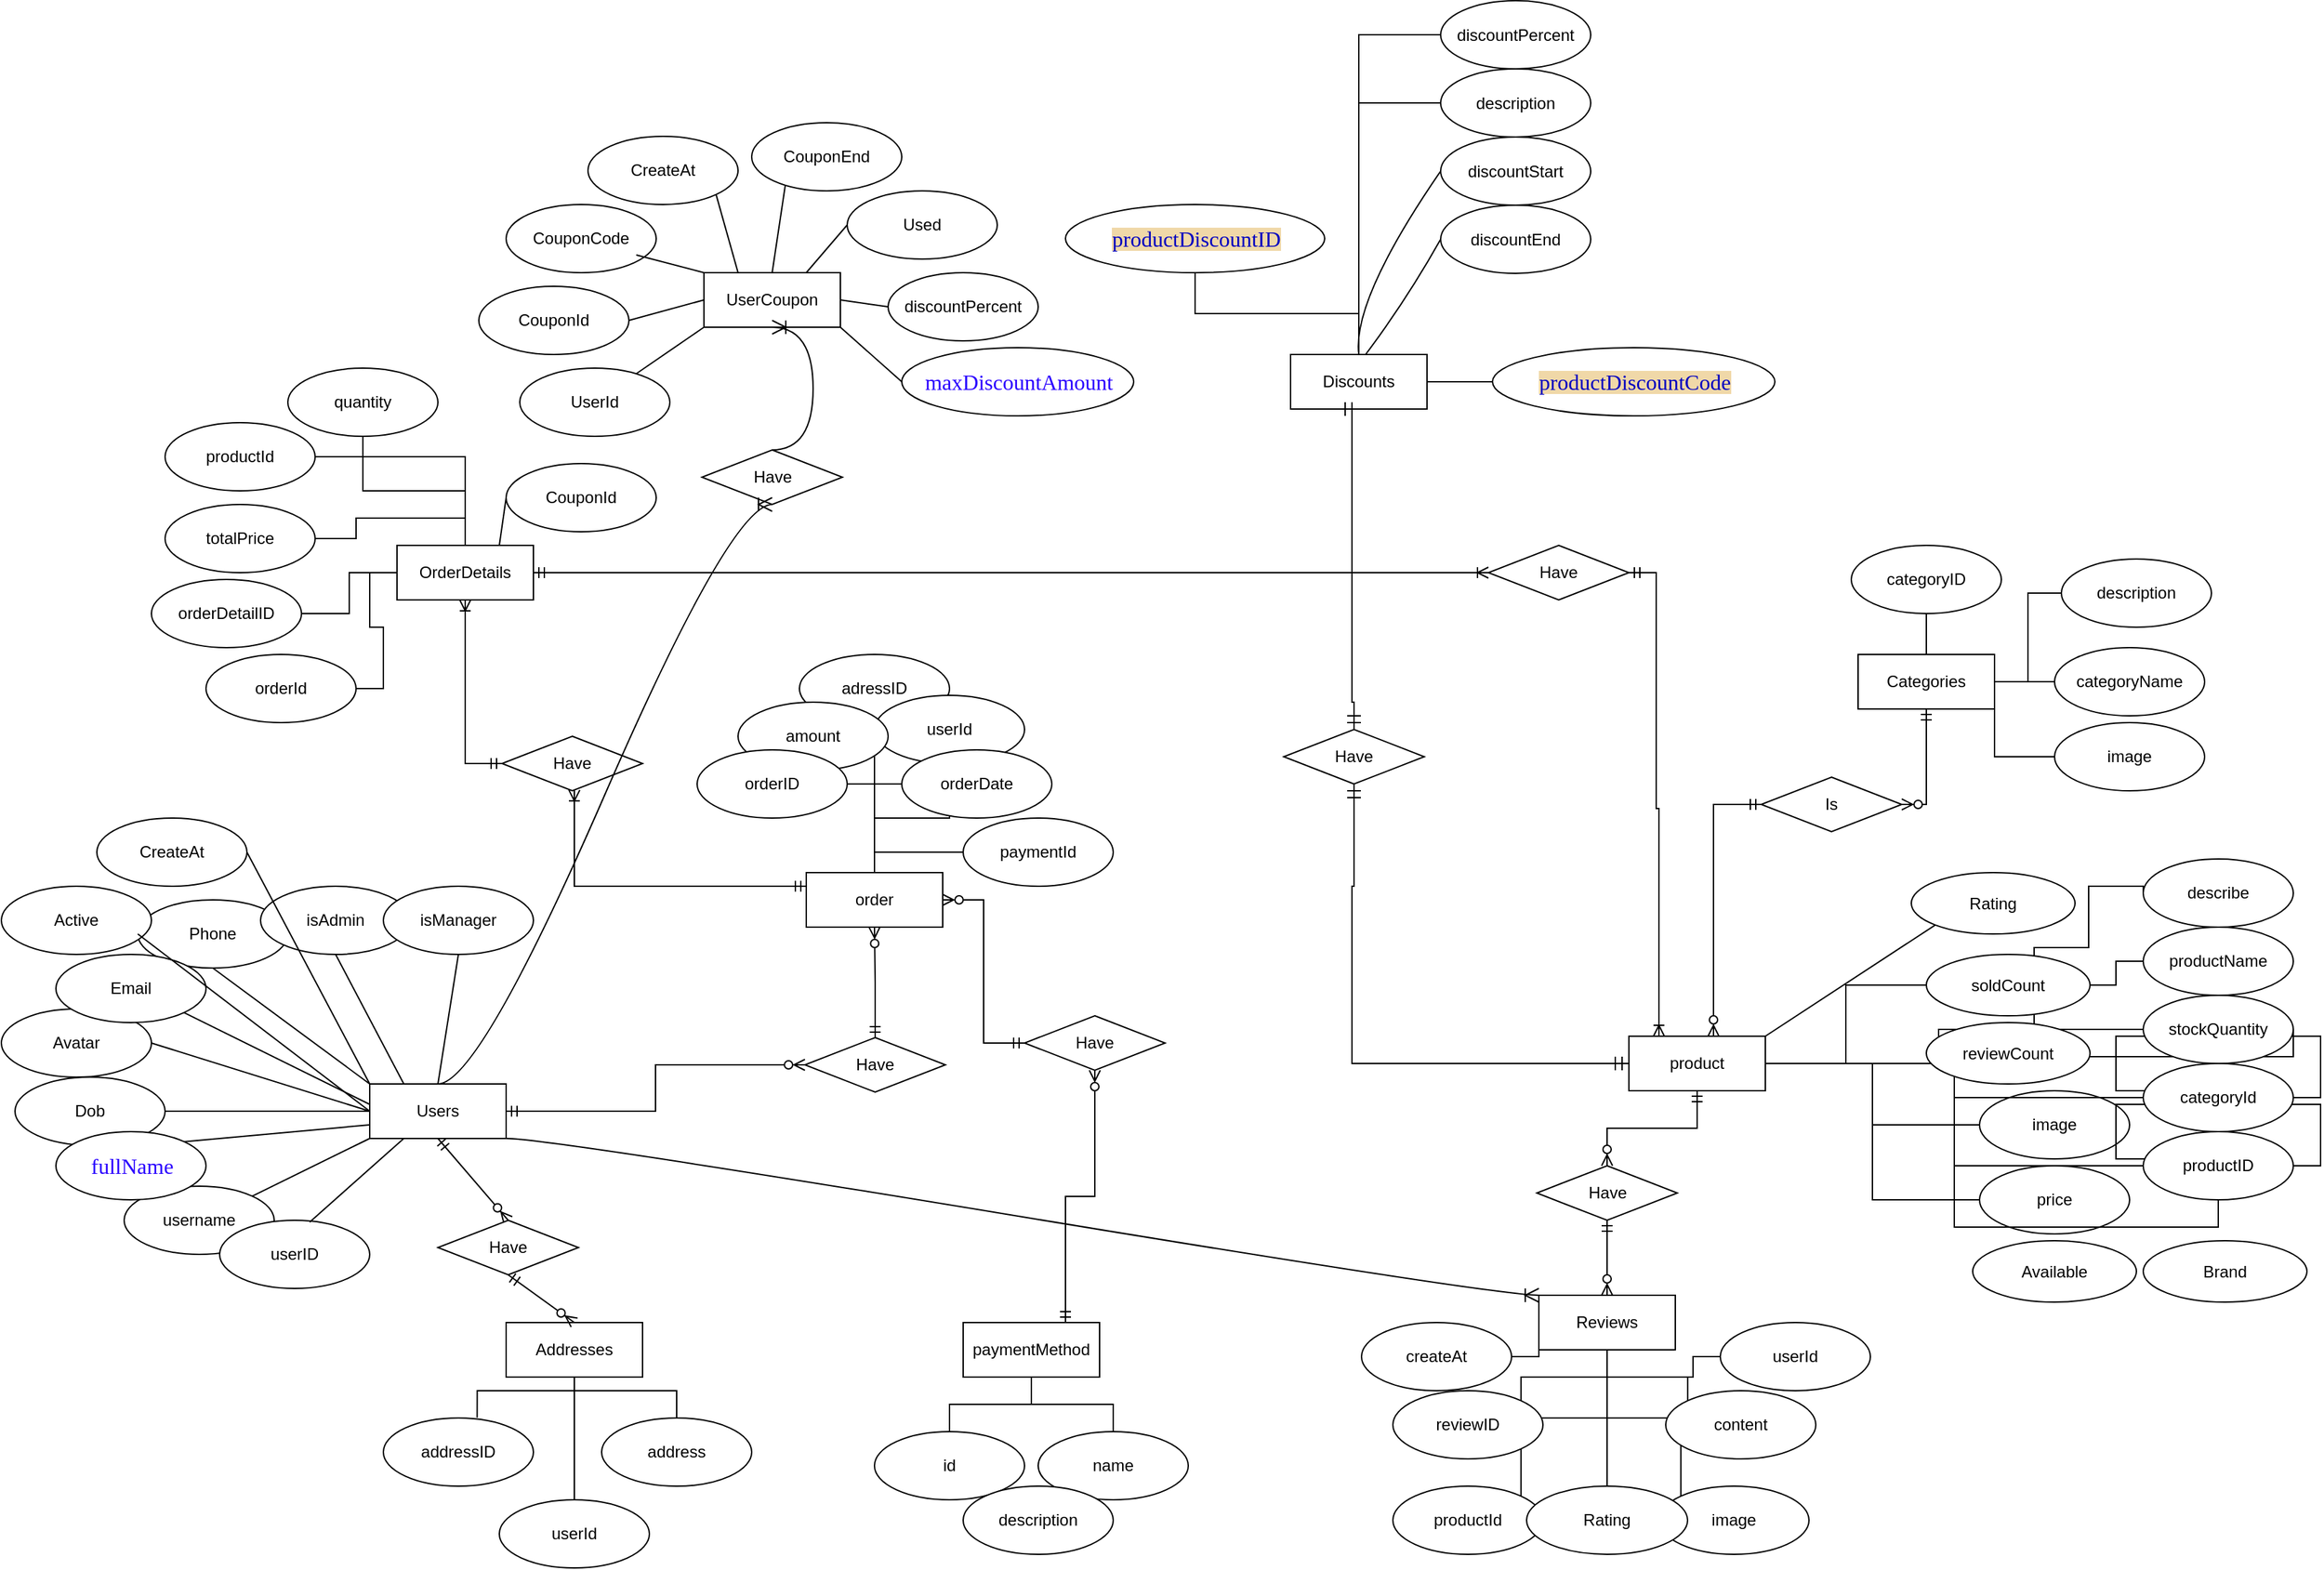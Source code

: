 <mxfile version="28.2.5">
  <diagram name="Trang-1" id="oSde0UNd30fZGhORN9Rq">
    <mxGraphModel dx="3469" dy="2658" grid="1" gridSize="10" guides="1" tooltips="1" connect="1" arrows="1" fold="1" page="1" pageScale="1" pageWidth="827" pageHeight="1169" math="0" shadow="0">
      <root>
        <mxCell id="0" />
        <mxCell id="1" parent="0" />
        <mxCell id="d7jLBemJhKZGt51rczIr-1" value="Users" style="rounded=0;whiteSpace=wrap;html=1;" parent="1" vertex="1">
          <mxGeometry x="100" y="185" width="100" height="40" as="geometry" />
        </mxCell>
        <mxCell id="d7jLBemJhKZGt51rczIr-3" value="product" style="rounded=0;whiteSpace=wrap;html=1;" parent="1" vertex="1">
          <mxGeometry x="1023" y="150" width="100" height="40" as="geometry" />
        </mxCell>
        <mxCell id="d7jLBemJhKZGt51rczIr-55" style="edgeStyle=orthogonalEdgeStyle;rounded=0;orthogonalLoop=1;jettySize=auto;html=1;entryX=1;entryY=0;entryDx=0;entryDy=0;endArrow=none;endFill=0;" parent="1" source="d7jLBemJhKZGt51rczIr-4" target="d7jLBemJhKZGt51rczIr-54" edge="1">
          <mxGeometry relative="1" as="geometry" />
        </mxCell>
        <mxCell id="d7jLBemJhKZGt51rczIr-56" style="edgeStyle=orthogonalEdgeStyle;rounded=0;orthogonalLoop=1;jettySize=auto;html=1;entryX=0;entryY=0;entryDx=0;entryDy=0;endArrow=none;endFill=0;" parent="1" source="d7jLBemJhKZGt51rczIr-4" target="d7jLBemJhKZGt51rczIr-53" edge="1">
          <mxGeometry relative="1" as="geometry" />
        </mxCell>
        <mxCell id="d7jLBemJhKZGt51rczIr-57" style="edgeStyle=orthogonalEdgeStyle;rounded=0;orthogonalLoop=1;jettySize=auto;html=1;entryX=1;entryY=0;entryDx=0;entryDy=0;endArrow=none;endFill=0;" parent="1" source="d7jLBemJhKZGt51rczIr-4" target="d7jLBemJhKZGt51rczIr-51" edge="1">
          <mxGeometry relative="1" as="geometry" />
        </mxCell>
        <mxCell id="d7jLBemJhKZGt51rczIr-58" style="edgeStyle=orthogonalEdgeStyle;rounded=0;orthogonalLoop=1;jettySize=auto;html=1;entryX=0;entryY=0;entryDx=0;entryDy=0;endArrow=none;endFill=0;" parent="1" source="d7jLBemJhKZGt51rczIr-4" target="d7jLBemJhKZGt51rczIr-52" edge="1">
          <mxGeometry relative="1" as="geometry" />
        </mxCell>
        <mxCell id="d7jLBemJhKZGt51rczIr-66" style="edgeStyle=orthogonalEdgeStyle;rounded=0;orthogonalLoop=1;jettySize=auto;html=1;entryX=0.5;entryY=0;entryDx=0;entryDy=0;endArrow=none;endFill=0;" parent="1" source="d7jLBemJhKZGt51rczIr-4" target="d7jLBemJhKZGt51rczIr-65" edge="1">
          <mxGeometry relative="1" as="geometry" />
        </mxCell>
        <mxCell id="d7jLBemJhKZGt51rczIr-4" value="Reviews" style="rounded=0;whiteSpace=wrap;html=1;" parent="1" vertex="1">
          <mxGeometry x="957" y="340" width="100" height="40" as="geometry" />
        </mxCell>
        <mxCell id="d7jLBemJhKZGt51rczIr-28" style="edgeStyle=orthogonalEdgeStyle;rounded=0;orthogonalLoop=1;jettySize=auto;html=1;entryX=0.5;entryY=0;entryDx=0;entryDy=0;endArrow=none;endFill=0;" parent="1" source="d7jLBemJhKZGt51rczIr-5" target="d7jLBemJhKZGt51rczIr-18" edge="1">
          <mxGeometry relative="1" as="geometry" />
        </mxCell>
        <mxCell id="d7jLBemJhKZGt51rczIr-29" style="edgeStyle=orthogonalEdgeStyle;rounded=0;orthogonalLoop=1;jettySize=auto;html=1;entryX=0.5;entryY=0;entryDx=0;entryDy=0;endArrow=none;endFill=0;" parent="1" source="d7jLBemJhKZGt51rczIr-5" target="d7jLBemJhKZGt51rczIr-19" edge="1">
          <mxGeometry relative="1" as="geometry" />
        </mxCell>
        <mxCell id="d7jLBemJhKZGt51rczIr-5" value="paymentMethod" style="rounded=0;whiteSpace=wrap;html=1;" parent="1" vertex="1">
          <mxGeometry x="535" y="360" width="100" height="40" as="geometry" />
        </mxCell>
        <mxCell id="d7jLBemJhKZGt51rczIr-47" style="edgeStyle=orthogonalEdgeStyle;rounded=0;orthogonalLoop=1;jettySize=auto;html=1;entryX=0.5;entryY=1;entryDx=0;entryDy=0;endArrow=none;endFill=0;" parent="1" source="d7jLBemJhKZGt51rczIr-7" target="d7jLBemJhKZGt51rczIr-45" edge="1">
          <mxGeometry relative="1" as="geometry" />
        </mxCell>
        <mxCell id="d7jLBemJhKZGt51rczIr-48" style="edgeStyle=orthogonalEdgeStyle;rounded=0;orthogonalLoop=1;jettySize=auto;html=1;entryX=0;entryY=0.5;entryDx=0;entryDy=0;endArrow=none;endFill=0;" parent="1" source="d7jLBemJhKZGt51rczIr-7" target="d7jLBemJhKZGt51rczIr-46" edge="1">
          <mxGeometry relative="1" as="geometry" />
        </mxCell>
        <mxCell id="d7jLBemJhKZGt51rczIr-7" value="Categories" style="rounded=0;whiteSpace=wrap;html=1;" parent="1" vertex="1">
          <mxGeometry x="1191" y="-130" width="100" height="40" as="geometry" />
        </mxCell>
        <mxCell id="d7jLBemJhKZGt51rczIr-10" value="username" style="ellipse;whiteSpace=wrap;html=1;" parent="1" vertex="1">
          <mxGeometry x="-80" y="260" width="110" height="50" as="geometry" />
        </mxCell>
        <mxCell id="d7jLBemJhKZGt51rczIr-11" value="userID" style="ellipse;whiteSpace=wrap;html=1;" parent="1" vertex="1">
          <mxGeometry x="-10" y="285" width="110" height="50" as="geometry" />
        </mxCell>
        <mxCell id="d7jLBemJhKZGt51rczIr-21" style="edgeStyle=orthogonalEdgeStyle;rounded=0;orthogonalLoop=1;jettySize=auto;html=1;entryX=0.5;entryY=0;entryDx=0;entryDy=0;endArrow=none;endFill=0;" parent="1" source="d7jLBemJhKZGt51rczIr-13" target="d7jLBemJhKZGt51rczIr-17" edge="1">
          <mxGeometry relative="1" as="geometry">
            <Array as="points">
              <mxPoint x="250" y="410" />
              <mxPoint x="325" y="410" />
            </Array>
          </mxGeometry>
        </mxCell>
        <mxCell id="d7jLBemJhKZGt51rczIr-22" style="edgeStyle=orthogonalEdgeStyle;rounded=0;orthogonalLoop=1;jettySize=auto;html=1;entryX=0.5;entryY=0;entryDx=0;entryDy=0;endArrow=none;endFill=0;" parent="1" source="d7jLBemJhKZGt51rczIr-13" target="d7jLBemJhKZGt51rczIr-16" edge="1">
          <mxGeometry relative="1" as="geometry" />
        </mxCell>
        <mxCell id="d7jLBemJhKZGt51rczIr-13" value="Addresses" style="rounded=0;whiteSpace=wrap;html=1;" parent="1" vertex="1">
          <mxGeometry x="200" y="360" width="100" height="40" as="geometry" />
        </mxCell>
        <mxCell id="d7jLBemJhKZGt51rczIr-49" style="edgeStyle=orthogonalEdgeStyle;rounded=0;orthogonalLoop=1;jettySize=auto;html=1;entryX=0;entryY=0.5;entryDx=0;entryDy=0;endArrow=none;endFill=0;exitX=1;exitY=0.5;exitDx=0;exitDy=0;" parent="1" source="tjTPalz4Y8jjselVKnhg-52" target="d7jLBemJhKZGt51rczIr-44" edge="1">
          <mxGeometry relative="1" as="geometry">
            <Array as="points">
              <mxPoint x="1320" y="165" />
              <mxPoint x="1320" y="85" />
              <mxPoint x="1360" y="85" />
              <mxPoint x="1360" y="40" />
              <mxPoint x="1400" y="40" />
            </Array>
          </mxGeometry>
        </mxCell>
        <mxCell id="d7jLBemJhKZGt51rczIr-15" value="addressID" style="ellipse;whiteSpace=wrap;html=1;" parent="1" vertex="1">
          <mxGeometry x="110" y="430" width="110" height="50" as="geometry" />
        </mxCell>
        <mxCell id="d7jLBemJhKZGt51rczIr-16" value="userId" style="ellipse;whiteSpace=wrap;html=1;" parent="1" vertex="1">
          <mxGeometry x="195" y="490" width="110" height="50" as="geometry" />
        </mxCell>
        <mxCell id="d7jLBemJhKZGt51rczIr-17" value="address" style="ellipse;whiteSpace=wrap;html=1;" parent="1" vertex="1">
          <mxGeometry x="270" y="430" width="110" height="50" as="geometry" />
        </mxCell>
        <mxCell id="d7jLBemJhKZGt51rczIr-18" value="id" style="ellipse;whiteSpace=wrap;html=1;" parent="1" vertex="1">
          <mxGeometry x="470" y="440" width="110" height="50" as="geometry" />
        </mxCell>
        <mxCell id="d7jLBemJhKZGt51rczIr-19" value="name" style="ellipse;whiteSpace=wrap;html=1;" parent="1" vertex="1">
          <mxGeometry x="590" y="440" width="110" height="50" as="geometry" />
        </mxCell>
        <mxCell id="d7jLBemJhKZGt51rczIr-20" style="edgeStyle=orthogonalEdgeStyle;rounded=0;orthogonalLoop=1;jettySize=auto;html=1;entryX=0.625;entryY=-0.004;entryDx=0;entryDy=0;entryPerimeter=0;endArrow=none;endFill=0;" parent="1" source="d7jLBemJhKZGt51rczIr-13" target="d7jLBemJhKZGt51rczIr-15" edge="1">
          <mxGeometry relative="1" as="geometry">
            <Array as="points">
              <mxPoint x="250" y="410" />
              <mxPoint x="179" y="410" />
            </Array>
          </mxGeometry>
        </mxCell>
        <mxCell id="tjTPalz4Y8jjselVKnhg-57" style="edgeStyle=orthogonalEdgeStyle;rounded=0;orthogonalLoop=1;jettySize=auto;html=1;entryX=1;entryY=0.5;entryDx=0;entryDy=0;endArrow=none;endFill=0;" parent="1" source="d7jLBemJhKZGt51rczIr-30" target="d7jLBemJhKZGt51rczIr-3" edge="1">
          <mxGeometry relative="1" as="geometry" />
        </mxCell>
        <mxCell id="tjTPalz4Y8jjselVKnhg-54" style="edgeStyle=orthogonalEdgeStyle;rounded=0;orthogonalLoop=1;jettySize=auto;html=1;entryX=1;entryY=0.5;entryDx=0;entryDy=0;endArrow=none;endFill=0;" parent="1" source="d7jLBemJhKZGt51rczIr-32" target="d7jLBemJhKZGt51rczIr-3" edge="1">
          <mxGeometry relative="1" as="geometry" />
        </mxCell>
        <mxCell id="d7jLBemJhKZGt51rczIr-32" value="image" style="ellipse;whiteSpace=wrap;html=1;" parent="1" vertex="1">
          <mxGeometry x="1280" y="190" width="110" height="50" as="geometry" />
        </mxCell>
        <mxCell id="tjTPalz4Y8jjselVKnhg-55" style="edgeStyle=orthogonalEdgeStyle;rounded=0;orthogonalLoop=1;jettySize=auto;html=1;entryX=1;entryY=0.5;entryDx=0;entryDy=0;endArrow=none;endFill=0;" parent="1" source="d7jLBemJhKZGt51rczIr-33" target="d7jLBemJhKZGt51rczIr-3" edge="1">
          <mxGeometry relative="1" as="geometry">
            <mxPoint x="1170.0" y="170" as="targetPoint" />
          </mxGeometry>
        </mxCell>
        <mxCell id="d7jLBemJhKZGt51rczIr-33" value="price" style="ellipse;whiteSpace=wrap;html=1;" parent="1" vertex="1">
          <mxGeometry x="1280" y="245" width="110" height="50" as="geometry" />
        </mxCell>
        <mxCell id="tjTPalz4Y8jjselVKnhg-60" style="edgeStyle=orthogonalEdgeStyle;rounded=0;orthogonalLoop=1;jettySize=auto;html=1;entryX=1;entryY=0.5;entryDx=0;entryDy=0;endArrow=none;endFill=0;" parent="1" source="AECs6_TUyxgT-9TwYCVW-17" target="d7jLBemJhKZGt51rczIr-3" edge="1">
          <mxGeometry relative="1" as="geometry" />
        </mxCell>
        <mxCell id="d7jLBemJhKZGt51rczIr-31" value="productName" style="ellipse;whiteSpace=wrap;html=1;" parent="1" vertex="1">
          <mxGeometry x="1400" y="70" width="110" height="50" as="geometry" />
        </mxCell>
        <mxCell id="d7jLBemJhKZGt51rczIr-44" value="describe" style="ellipse;whiteSpace=wrap;html=1;" parent="1" vertex="1">
          <mxGeometry x="1400" y="20" width="110" height="50" as="geometry" />
        </mxCell>
        <mxCell id="d7jLBemJhKZGt51rczIr-45" value="categoryID" style="ellipse;whiteSpace=wrap;html=1;" parent="1" vertex="1">
          <mxGeometry x="1186" y="-210" width="110" height="50" as="geometry" />
        </mxCell>
        <mxCell id="d7jLBemJhKZGt51rczIr-46" value="categoryName" style="ellipse;whiteSpace=wrap;html=1;" parent="1" vertex="1">
          <mxGeometry x="1335" y="-135" width="110" height="50" as="geometry" />
        </mxCell>
        <mxCell id="d7jLBemJhKZGt51rczIr-51" value="reviewID" style="ellipse;whiteSpace=wrap;html=1;" parent="1" vertex="1">
          <mxGeometry x="850" y="410" width="110" height="50" as="geometry" />
        </mxCell>
        <mxCell id="d7jLBemJhKZGt51rczIr-52" value="content" style="ellipse;whiteSpace=wrap;html=1;" parent="1" vertex="1">
          <mxGeometry x="1050" y="410" width="110" height="50" as="geometry" />
        </mxCell>
        <mxCell id="d7jLBemJhKZGt51rczIr-53" value="image" style="ellipse;whiteSpace=wrap;html=1;" parent="1" vertex="1">
          <mxGeometry x="1045" y="480" width="110" height="50" as="geometry" />
        </mxCell>
        <mxCell id="d7jLBemJhKZGt51rczIr-54" value="productId" style="ellipse;whiteSpace=wrap;html=1;" parent="1" vertex="1">
          <mxGeometry x="850" y="480" width="110" height="50" as="geometry" />
        </mxCell>
        <mxCell id="tjTPalz4Y8jjselVKnhg-58" style="edgeStyle=orthogonalEdgeStyle;rounded=0;orthogonalLoop=1;jettySize=auto;html=1;entryX=1;entryY=0.5;entryDx=0;entryDy=0;endArrow=none;endFill=0;" parent="1" source="d7jLBemJhKZGt51rczIr-61" target="d7jLBemJhKZGt51rczIr-3" edge="1">
          <mxGeometry relative="1" as="geometry" />
        </mxCell>
        <mxCell id="d7jLBemJhKZGt51rczIr-65" value="Rating" style="ellipse;whiteSpace=wrap;html=1;" parent="1" vertex="1">
          <mxGeometry x="948" y="480" width="118" height="50" as="geometry" />
        </mxCell>
        <mxCell id="d7jLBemJhKZGt51rczIr-67" value="" style="fontSize=12;html=1;endArrow=ERzeroToMany;endFill=1;rounded=0;exitX=0.5;exitY=1;exitDx=0;exitDy=0;startArrow=ERmandOne;startFill=0;" parent="1" source="wUvY-wP0sRyieCnbG_YS-14" edge="1">
          <mxGeometry width="100" height="100" relative="1" as="geometry">
            <mxPoint x="230" y="190" as="sourcePoint" />
            <mxPoint x="250" y="360" as="targetPoint" />
            <Array as="points" />
          </mxGeometry>
        </mxCell>
        <mxCell id="d7jLBemJhKZGt51rczIr-69" value="" style="fontSize=12;html=1;endArrow=ERzeroToMany;startArrow=ERmandOne;rounded=0;entryX=1;entryY=0.5;entryDx=0;entryDy=0;exitX=0.5;exitY=1;exitDx=0;exitDy=0;edgeStyle=orthogonalEdgeStyle;" parent="1" source="d7jLBemJhKZGt51rczIr-7" target="tjTPalz4Y8jjselVKnhg-3" edge="1">
          <mxGeometry width="100" height="100" relative="1" as="geometry">
            <mxPoint x="1160" y="170" as="sourcePoint" />
            <mxPoint x="1260" y="70" as="targetPoint" />
          </mxGeometry>
        </mxCell>
        <mxCell id="d7jLBemJhKZGt51rczIr-70" value="" style="fontSize=12;html=1;endArrow=ERzeroToMany;startArrow=ERmandOne;rounded=0;entryX=0.5;entryY=0;entryDx=0;entryDy=0;exitX=0.5;exitY=1;exitDx=0;exitDy=0;edgeStyle=orthogonalEdgeStyle;" parent="1" source="d7jLBemJhKZGt51rczIr-3" target="tjTPalz4Y8jjselVKnhg-5" edge="1">
          <mxGeometry width="100" height="100" relative="1" as="geometry">
            <mxPoint x="980" y="240" as="sourcePoint" />
            <mxPoint x="1080" y="140" as="targetPoint" />
          </mxGeometry>
        </mxCell>
        <mxCell id="tjTPalz4Y8jjselVKnhg-4" style="edgeStyle=orthogonalEdgeStyle;rounded=0;orthogonalLoop=1;jettySize=auto;html=1;endArrow=ERzeroToMany;endFill=0;startArrow=ERmandOne;startFill=0;exitX=0;exitY=0.5;exitDx=0;exitDy=0;" parent="1" source="tjTPalz4Y8jjselVKnhg-3" target="d7jLBemJhKZGt51rczIr-3" edge="1">
          <mxGeometry relative="1" as="geometry">
            <mxPoint x="1100" y="180" as="targetPoint" />
            <Array as="points">
              <mxPoint x="1085" y="-20" />
            </Array>
          </mxGeometry>
        </mxCell>
        <mxCell id="tjTPalz4Y8jjselVKnhg-3" value="Is" style="rhombus;whiteSpace=wrap;html=1;" parent="1" vertex="1">
          <mxGeometry x="1120" y="-40" width="103" height="40" as="geometry" />
        </mxCell>
        <mxCell id="tjTPalz4Y8jjselVKnhg-6" style="edgeStyle=orthogonalEdgeStyle;rounded=0;orthogonalLoop=1;jettySize=auto;html=1;endArrow=ERzeroToMany;endFill=0;startArrow=ERmandOne;startFill=0;" parent="1" source="tjTPalz4Y8jjselVKnhg-5" target="d7jLBemJhKZGt51rczIr-4" edge="1">
          <mxGeometry relative="1" as="geometry" />
        </mxCell>
        <mxCell id="tjTPalz4Y8jjselVKnhg-5" value="Have" style="rhombus;whiteSpace=wrap;html=1;" parent="1" vertex="1">
          <mxGeometry x="955.5" y="245" width="103" height="40" as="geometry" />
        </mxCell>
        <mxCell id="tjTPalz4Y8jjselVKnhg-7" value="order" style="rounded=0;whiteSpace=wrap;html=1;" parent="1" vertex="1">
          <mxGeometry x="420" y="30" width="100" height="40" as="geometry" />
        </mxCell>
        <mxCell id="tjTPalz4Y8jjselVKnhg-20" style="edgeStyle=orthogonalEdgeStyle;rounded=0;orthogonalLoop=1;jettySize=auto;html=1;entryX=0.5;entryY=0;entryDx=0;entryDy=0;endArrow=none;endFill=0;exitX=1;exitY=0.5;exitDx=0;exitDy=0;" parent="1" source="tjTPalz4Y8jjselVKnhg-8" target="tjTPalz4Y8jjselVKnhg-7" edge="1">
          <mxGeometry relative="1" as="geometry">
            <mxPoint x="438.889" y="-10" as="sourcePoint" />
            <Array as="points">
              <mxPoint x="470" y="-35" />
            </Array>
          </mxGeometry>
        </mxCell>
        <mxCell id="tjTPalz4Y8jjselVKnhg-23" style="edgeStyle=orthogonalEdgeStyle;rounded=0;orthogonalLoop=1;jettySize=auto;html=1;endArrow=none;endFill=0;" parent="1" source="tjTPalz4Y8jjselVKnhg-9" target="tjTPalz4Y8jjselVKnhg-7" edge="1">
          <mxGeometry relative="1" as="geometry" />
        </mxCell>
        <mxCell id="tjTPalz4Y8jjselVKnhg-9" value="adressID" style="ellipse;whiteSpace=wrap;html=1;" parent="1" vertex="1">
          <mxGeometry x="415" y="-130" width="110" height="50" as="geometry" />
        </mxCell>
        <mxCell id="tjTPalz4Y8jjselVKnhg-24" style="edgeStyle=orthogonalEdgeStyle;rounded=0;orthogonalLoop=1;jettySize=auto;html=1;entryX=0.5;entryY=0;entryDx=0;entryDy=0;endArrow=none;endFill=0;" parent="1" source="tjTPalz4Y8jjselVKnhg-10" target="tjTPalz4Y8jjselVKnhg-7" edge="1">
          <mxGeometry relative="1" as="geometry" />
        </mxCell>
        <mxCell id="tjTPalz4Y8jjselVKnhg-10" value="userId" style="ellipse;whiteSpace=wrap;html=1;" parent="1" vertex="1">
          <mxGeometry x="470" y="-100" width="110" height="50" as="geometry" />
        </mxCell>
        <mxCell id="tjTPalz4Y8jjselVKnhg-22" style="edgeStyle=orthogonalEdgeStyle;rounded=0;orthogonalLoop=1;jettySize=auto;html=1;entryX=0.5;entryY=0;entryDx=0;entryDy=0;endArrow=none;endFill=0;" parent="1" source="tjTPalz4Y8jjselVKnhg-11" target="tjTPalz4Y8jjselVKnhg-7" edge="1">
          <mxGeometry relative="1" as="geometry">
            <Array as="points">
              <mxPoint x="470" y="-20" />
              <mxPoint x="470" y="-20" />
            </Array>
          </mxGeometry>
        </mxCell>
        <mxCell id="tjTPalz4Y8jjselVKnhg-11" value="amount" style="ellipse;whiteSpace=wrap;html=1;" parent="1" vertex="1">
          <mxGeometry x="370" y="-95" width="110" height="50" as="geometry" />
        </mxCell>
        <mxCell id="tjTPalz4Y8jjselVKnhg-21" style="edgeStyle=orthogonalEdgeStyle;rounded=0;orthogonalLoop=1;jettySize=auto;html=1;entryX=0.5;entryY=0;entryDx=0;entryDy=0;endArrow=none;endFill=0;exitX=0;exitY=0.5;exitDx=0;exitDy=0;" parent="1" source="tjTPalz4Y8jjselVKnhg-12" target="tjTPalz4Y8jjselVKnhg-7" edge="1">
          <mxGeometry relative="1" as="geometry">
            <mxPoint x="560.0" y="125" as="sourcePoint" />
            <mxPoint x="535" y="185" as="targetPoint" />
          </mxGeometry>
        </mxCell>
        <mxCell id="tjTPalz4Y8jjselVKnhg-12" value="orderDate" style="ellipse;whiteSpace=wrap;html=1;" parent="1" vertex="1">
          <mxGeometry x="490" y="-60" width="110" height="50" as="geometry" />
        </mxCell>
        <mxCell id="tjTPalz4Y8jjselVKnhg-32" style="edgeStyle=orthogonalEdgeStyle;rounded=0;orthogonalLoop=1;jettySize=auto;html=1;entryX=0;entryY=0.5;entryDx=0;entryDy=0;endArrow=ERmandOne;endFill=0;startArrow=ERoneToMany;startFill=0;" parent="1" source="tjTPalz4Y8jjselVKnhg-13" target="tjTPalz4Y8jjselVKnhg-30" edge="1">
          <mxGeometry relative="1" as="geometry" />
        </mxCell>
        <mxCell id="tjTPalz4Y8jjselVKnhg-13" value="OrderDetails" style="rounded=0;whiteSpace=wrap;html=1;" parent="1" vertex="1">
          <mxGeometry x="120" y="-210" width="100" height="40" as="geometry" />
        </mxCell>
        <mxCell id="tjTPalz4Y8jjselVKnhg-28" style="edgeStyle=orthogonalEdgeStyle;rounded=0;orthogonalLoop=1;jettySize=auto;html=1;entryX=0;entryY=0.5;entryDx=0;entryDy=0;endArrow=none;endFill=0;" parent="1" source="tjTPalz4Y8jjselVKnhg-14" target="tjTPalz4Y8jjselVKnhg-13" edge="1">
          <mxGeometry relative="1" as="geometry">
            <mxPoint x="170" y="-130" as="targetPoint" />
          </mxGeometry>
        </mxCell>
        <mxCell id="tjTPalz4Y8jjselVKnhg-14" value="orderDetailID" style="ellipse;whiteSpace=wrap;html=1;" parent="1" vertex="1">
          <mxGeometry x="-60" y="-185" width="110" height="50" as="geometry" />
        </mxCell>
        <mxCell id="tjTPalz4Y8jjselVKnhg-26" style="edgeStyle=orthogonalEdgeStyle;rounded=0;orthogonalLoop=1;jettySize=auto;html=1;entryX=0.5;entryY=0;entryDx=0;entryDy=0;endArrow=none;endFill=0;" parent="1" source="tjTPalz4Y8jjselVKnhg-15" target="tjTPalz4Y8jjselVKnhg-13" edge="1">
          <mxGeometry relative="1" as="geometry" />
        </mxCell>
        <mxCell id="tjTPalz4Y8jjselVKnhg-15" value="productId" style="ellipse;whiteSpace=wrap;html=1;" parent="1" vertex="1">
          <mxGeometry x="-50" y="-300" width="110" height="50" as="geometry" />
        </mxCell>
        <mxCell id="tjTPalz4Y8jjselVKnhg-25" style="edgeStyle=orthogonalEdgeStyle;rounded=0;orthogonalLoop=1;jettySize=auto;html=1;endArrow=none;endFill=0;" parent="1" source="tjTPalz4Y8jjselVKnhg-16" target="tjTPalz4Y8jjselVKnhg-13" edge="1">
          <mxGeometry relative="1" as="geometry" />
        </mxCell>
        <mxCell id="tjTPalz4Y8jjselVKnhg-16" value="quantity" style="ellipse;whiteSpace=wrap;html=1;" parent="1" vertex="1">
          <mxGeometry x="40" y="-340" width="110" height="50" as="geometry" />
        </mxCell>
        <mxCell id="tjTPalz4Y8jjselVKnhg-27" style="edgeStyle=orthogonalEdgeStyle;rounded=0;orthogonalLoop=1;jettySize=auto;html=1;entryX=0.5;entryY=0;entryDx=0;entryDy=0;endArrow=none;endFill=0;" parent="1" source="tjTPalz4Y8jjselVKnhg-17" target="tjTPalz4Y8jjselVKnhg-13" edge="1">
          <mxGeometry relative="1" as="geometry">
            <mxPoint x="150" y="-150" as="targetPoint" />
          </mxGeometry>
        </mxCell>
        <mxCell id="tjTPalz4Y8jjselVKnhg-17" value="totalPrice" style="ellipse;whiteSpace=wrap;html=1;" parent="1" vertex="1">
          <mxGeometry x="-50" y="-240" width="110" height="50" as="geometry" />
        </mxCell>
        <mxCell id="tjTPalz4Y8jjselVKnhg-29" style="edgeStyle=orthogonalEdgeStyle;rounded=0;orthogonalLoop=1;jettySize=auto;html=1;entryX=0;entryY=0.5;entryDx=0;entryDy=0;endArrow=none;endFill=0;" parent="1" source="tjTPalz4Y8jjselVKnhg-18" target="tjTPalz4Y8jjselVKnhg-13" edge="1">
          <mxGeometry relative="1" as="geometry" />
        </mxCell>
        <mxCell id="tjTPalz4Y8jjselVKnhg-18" value="orderId" style="ellipse;whiteSpace=wrap;html=1;" parent="1" vertex="1">
          <mxGeometry x="-20" y="-130" width="110" height="50" as="geometry" />
        </mxCell>
        <mxCell id="tjTPalz4Y8jjselVKnhg-30" value="Have" style="rhombus;whiteSpace=wrap;html=1;" parent="1" vertex="1">
          <mxGeometry x="197" y="-70" width="103" height="40" as="geometry" />
        </mxCell>
        <mxCell id="tjTPalz4Y8jjselVKnhg-34" style="edgeStyle=orthogonalEdgeStyle;rounded=0;orthogonalLoop=1;jettySize=auto;html=1;entryX=1;entryY=0.5;entryDx=0;entryDy=0;endArrow=ERmandOne;endFill=0;startArrow=ERoneToMany;startFill=0;" parent="1" source="d7jLBemJhKZGt51rczIr-3" target="tjTPalz4Y8jjselVKnhg-36" edge="1">
          <mxGeometry relative="1" as="geometry">
            <mxPoint x="1045.0" y="135" as="sourcePoint" />
            <mxPoint x="1033.0" y="-190" as="targetPoint" />
            <Array as="points">
              <mxPoint x="1045" y="-17" />
              <mxPoint x="1043" y="-17" />
              <mxPoint x="1043" y="-190" />
            </Array>
          </mxGeometry>
        </mxCell>
        <mxCell id="tjTPalz4Y8jjselVKnhg-35" style="edgeStyle=orthogonalEdgeStyle;rounded=0;orthogonalLoop=1;jettySize=auto;html=1;entryX=1;entryY=0.5;entryDx=0;entryDy=0;endArrow=ERmandOne;endFill=0;startArrow=ERoneToMany;startFill=0;exitX=0;exitY=0.5;exitDx=0;exitDy=0;" parent="1" source="tjTPalz4Y8jjselVKnhg-36" target="tjTPalz4Y8jjselVKnhg-13" edge="1">
          <mxGeometry relative="1" as="geometry">
            <mxPoint x="260" y="-310" as="targetPoint" />
            <Array as="points" />
            <mxPoint x="1010.0" y="-400" as="sourcePoint" />
          </mxGeometry>
        </mxCell>
        <mxCell id="tjTPalz4Y8jjselVKnhg-36" value="Have" style="rhombus;whiteSpace=wrap;html=1;" parent="1" vertex="1">
          <mxGeometry x="920" y="-210" width="103" height="40" as="geometry" />
        </mxCell>
        <mxCell id="tjTPalz4Y8jjselVKnhg-43" style="edgeStyle=orthogonalEdgeStyle;rounded=0;orthogonalLoop=1;jettySize=auto;html=1;entryX=0.5;entryY=0;entryDx=0;entryDy=0;endArrow=none;endFill=0;" parent="1" source="tjTPalz4Y8jjselVKnhg-42" target="tjTPalz4Y8jjselVKnhg-7" edge="1">
          <mxGeometry relative="1" as="geometry">
            <Array as="points">
              <mxPoint x="470" y="15" />
            </Array>
          </mxGeometry>
        </mxCell>
        <mxCell id="tjTPalz4Y8jjselVKnhg-42" value="paymentId" style="ellipse;whiteSpace=wrap;html=1;" parent="1" vertex="1">
          <mxGeometry x="535" y="-10" width="110" height="50" as="geometry" />
        </mxCell>
        <mxCell id="tjTPalz4Y8jjselVKnhg-44" value="" style="edgeStyle=orthogonalEdgeStyle;rounded=0;orthogonalLoop=1;jettySize=auto;html=1;entryX=0;entryY=0.25;entryDx=0;entryDy=0;endArrow=ERmandOne;endFill=0;startArrow=ERoneToMany;startFill=0;" parent="1" source="tjTPalz4Y8jjselVKnhg-30" target="tjTPalz4Y8jjselVKnhg-7" edge="1">
          <mxGeometry relative="1" as="geometry">
            <mxPoint x="302" y="-30" as="sourcePoint" />
            <mxPoint x="420" y="60" as="targetPoint" />
            <Array as="points">
              <mxPoint x="250" y="40" />
            </Array>
          </mxGeometry>
        </mxCell>
        <mxCell id="tjTPalz4Y8jjselVKnhg-8" value="orderID" style="ellipse;whiteSpace=wrap;html=1;" parent="1" vertex="1">
          <mxGeometry x="340" y="-60" width="110" height="50" as="geometry" />
        </mxCell>
        <mxCell id="tjTPalz4Y8jjselVKnhg-47" style="edgeStyle=orthogonalEdgeStyle;rounded=0;orthogonalLoop=1;jettySize=auto;html=1;entryX=0.75;entryY=0;entryDx=0;entryDy=0;endArrow=ERmandOne;endFill=0;startArrow=ERzeroToMany;startFill=0;" parent="1" source="tjTPalz4Y8jjselVKnhg-46" target="d7jLBemJhKZGt51rczIr-5" edge="1">
          <mxGeometry relative="1" as="geometry" />
        </mxCell>
        <mxCell id="tjTPalz4Y8jjselVKnhg-48" style="edgeStyle=orthogonalEdgeStyle;rounded=0;orthogonalLoop=1;jettySize=auto;html=1;entryX=1;entryY=0.5;entryDx=0;entryDy=0;endArrow=ERzeroToMany;endFill=0;startArrow=ERmandOne;startFill=0;" parent="1" source="tjTPalz4Y8jjselVKnhg-46" target="tjTPalz4Y8jjselVKnhg-7" edge="1">
          <mxGeometry relative="1" as="geometry" />
        </mxCell>
        <mxCell id="tjTPalz4Y8jjselVKnhg-46" value="Have" style="rhombus;whiteSpace=wrap;html=1;" parent="1" vertex="1">
          <mxGeometry x="580" y="135" width="103" height="40" as="geometry" />
        </mxCell>
        <mxCell id="tjTPalz4Y8jjselVKnhg-49" style="edgeStyle=orthogonalEdgeStyle;rounded=0;orthogonalLoop=1;jettySize=auto;html=1;entryX=1;entryY=0.5;entryDx=0;entryDy=0;endArrow=ERmandOne;endFill=0;startArrow=ERzeroToMany;startFill=0;" parent="1" source="tjTPalz4Y8jjselVKnhg-51" target="d7jLBemJhKZGt51rczIr-1" edge="1">
          <mxGeometry relative="1" as="geometry">
            <mxPoint x="810" y="490" as="targetPoint" />
          </mxGeometry>
        </mxCell>
        <mxCell id="tjTPalz4Y8jjselVKnhg-50" style="edgeStyle=orthogonalEdgeStyle;rounded=0;orthogonalLoop=1;jettySize=auto;html=1;entryX=0.5;entryY=1;entryDx=0;entryDy=0;endArrow=ERzeroToMany;endFill=0;startArrow=ERmandOne;startFill=0;exitX=0.5;exitY=0;exitDx=0;exitDy=0;" parent="1" source="tjTPalz4Y8jjselVKnhg-51" target="tjTPalz4Y8jjselVKnhg-7" edge="1">
          <mxGeometry relative="1" as="geometry">
            <mxPoint x="720" y="180" as="targetPoint" />
          </mxGeometry>
        </mxCell>
        <mxCell id="tjTPalz4Y8jjselVKnhg-51" value="Have" style="rhombus;whiteSpace=wrap;html=1;" parent="1" vertex="1">
          <mxGeometry x="419" y="151" width="103" height="40" as="geometry" />
        </mxCell>
        <mxCell id="tjTPalz4Y8jjselVKnhg-59" style="edgeStyle=orthogonalEdgeStyle;rounded=0;orthogonalLoop=1;jettySize=auto;html=1;entryX=1;entryY=0.5;entryDx=0;entryDy=0;endArrow=none;endFill=0;" parent="1" source="tjTPalz4Y8jjselVKnhg-52" target="d7jLBemJhKZGt51rczIr-3" edge="1">
          <mxGeometry relative="1" as="geometry">
            <Array as="points">
              <mxPoint x="1250" y="145" />
              <mxPoint x="1250" y="170" />
            </Array>
          </mxGeometry>
        </mxCell>
        <mxCell id="tjTPalz4Y8jjselVKnhg-109" value="Discounts" style="rounded=0;whiteSpace=wrap;html=1;" parent="1" vertex="1">
          <mxGeometry x="775" y="-350" width="100" height="40" as="geometry" />
        </mxCell>
        <mxCell id="tjTPalz4Y8jjselVKnhg-113" style="edgeStyle=orthogonalEdgeStyle;rounded=0;orthogonalLoop=1;jettySize=auto;html=1;entryX=0.5;entryY=0;entryDx=0;entryDy=0;endArrow=none;endFill=0;" parent="1" source="tjTPalz4Y8jjselVKnhg-111" target="tjTPalz4Y8jjselVKnhg-109" edge="1">
          <mxGeometry relative="1" as="geometry" />
        </mxCell>
        <mxCell id="tjTPalz4Y8jjselVKnhg-111" value="&lt;span style=&quot;background-color:#ffffff;padding:0px 0px 0px 2px;&quot;&gt;&lt;span style=&quot;font-family: Consolas; font-size: 12pt; white-space: pre;&quot;&gt;&lt;span style=&quot;color:#0000c0;background-color:#f0d8a8;&quot;&gt;productDiscountID&lt;/span&gt;&lt;/span&gt;&lt;/span&gt;" style="ellipse;whiteSpace=wrap;html=1;" parent="1" vertex="1">
          <mxGeometry x="610" y="-460" width="190" height="50" as="geometry" />
        </mxCell>
        <mxCell id="tjTPalz4Y8jjselVKnhg-114" style="edgeStyle=orthogonalEdgeStyle;rounded=0;orthogonalLoop=1;jettySize=auto;html=1;entryX=0.5;entryY=0;entryDx=0;entryDy=0;endArrow=none;endFill=0;" parent="1" source="tjTPalz4Y8jjselVKnhg-112" target="tjTPalz4Y8jjselVKnhg-109" edge="1">
          <mxGeometry relative="1" as="geometry" />
        </mxCell>
        <mxCell id="tjTPalz4Y8jjselVKnhg-112" value="description" style="ellipse;whiteSpace=wrap;html=1;" parent="1" vertex="1">
          <mxGeometry x="885" y="-559.5" width="110" height="50" as="geometry" />
        </mxCell>
        <mxCell id="wUvY-wP0sRyieCnbG_YS-1" style="edgeStyle=orthogonalEdgeStyle;rounded=0;orthogonalLoop=1;jettySize=auto;html=1;entryX=1;entryY=1;entryDx=0;entryDy=0;endArrow=none;endFill=0;" parent="1" source="T5XCl1_g-WvbPhnP2FNh-1" target="d7jLBemJhKZGt51rczIr-7" edge="1">
          <mxGeometry relative="1" as="geometry" />
        </mxCell>
        <mxCell id="T5XCl1_g-WvbPhnP2FNh-1" value="image" style="ellipse;whiteSpace=wrap;html=1;" parent="1" vertex="1">
          <mxGeometry x="1335" y="-80" width="110" height="50" as="geometry" />
        </mxCell>
        <mxCell id="wUvY-wP0sRyieCnbG_YS-3" style="edgeStyle=orthogonalEdgeStyle;rounded=0;orthogonalLoop=1;jettySize=auto;html=1;entryX=0.5;entryY=1;entryDx=0;entryDy=0;endArrow=none;endFill=0;" parent="1" source="wUvY-wP0sRyieCnbG_YS-2" target="d7jLBemJhKZGt51rczIr-4" edge="1">
          <mxGeometry relative="1" as="geometry" />
        </mxCell>
        <mxCell id="wUvY-wP0sRyieCnbG_YS-2" value="userId" style="ellipse;whiteSpace=wrap;html=1;" parent="1" vertex="1">
          <mxGeometry x="1090" y="360" width="110" height="50" as="geometry" />
        </mxCell>
        <mxCell id="wUvY-wP0sRyieCnbG_YS-5" style="edgeStyle=orthogonalEdgeStyle;rounded=0;orthogonalLoop=1;jettySize=auto;html=1;entryX=1;entryY=0.5;entryDx=0;entryDy=0;endArrow=none;endFill=0;" parent="1" source="wUvY-wP0sRyieCnbG_YS-4" target="d7jLBemJhKZGt51rczIr-7" edge="1">
          <mxGeometry relative="1" as="geometry" />
        </mxCell>
        <mxCell id="wUvY-wP0sRyieCnbG_YS-4" value="description" style="ellipse;whiteSpace=wrap;html=1;" parent="1" vertex="1">
          <mxGeometry x="1340" y="-200" width="110" height="50" as="geometry" />
        </mxCell>
        <mxCell id="wUvY-wP0sRyieCnbG_YS-8" style="edgeStyle=orthogonalEdgeStyle;rounded=0;orthogonalLoop=1;jettySize=auto;html=1;entryX=0.5;entryY=0;entryDx=0;entryDy=0;endArrow=none;endFill=0;" parent="1" source="wUvY-wP0sRyieCnbG_YS-7" target="tjTPalz4Y8jjselVKnhg-109" edge="1">
          <mxGeometry relative="1" as="geometry" />
        </mxCell>
        <mxCell id="wUvY-wP0sRyieCnbG_YS-7" value="discountPercent" style="ellipse;whiteSpace=wrap;html=1;" parent="1" vertex="1">
          <mxGeometry x="885" y="-609.5" width="110" height="50" as="geometry" />
        </mxCell>
        <mxCell id="wUvY-wP0sRyieCnbG_YS-10" style="edgeStyle=orthogonalEdgeStyle;rounded=0;orthogonalLoop=1;jettySize=auto;html=1;entryX=1;entryY=0.5;entryDx=0;entryDy=0;endArrow=none;endFill=0;" parent="1" source="wUvY-wP0sRyieCnbG_YS-9" target="tjTPalz4Y8jjselVKnhg-109" edge="1">
          <mxGeometry relative="1" as="geometry" />
        </mxCell>
        <mxCell id="wUvY-wP0sRyieCnbG_YS-9" value="&lt;span style=&quot;background-color:#ffffff;padding:0px 0px 0px 2px;&quot;&gt;&lt;span style=&quot;font-family: Consolas; font-size: 12pt; white-space: pre;&quot;&gt;&lt;span style=&quot;color:#0000c0;background-color:#f0d8a8;&quot;&gt;productDiscountCode&lt;/span&gt;&lt;/span&gt;&lt;/span&gt;" style="ellipse;whiteSpace=wrap;html=1;" parent="1" vertex="1">
          <mxGeometry x="923" y="-355" width="207" height="50" as="geometry" />
        </mxCell>
        <mxCell id="wUvY-wP0sRyieCnbG_YS-11" value="description" style="ellipse;whiteSpace=wrap;html=1;" parent="1" vertex="1">
          <mxGeometry x="535" y="480" width="110" height="50" as="geometry" />
        </mxCell>
        <mxCell id="wUvY-wP0sRyieCnbG_YS-13" style="edgeStyle=orthogonalEdgeStyle;rounded=0;orthogonalLoop=1;jettySize=auto;html=1;entryX=0;entryY=0.5;entryDx=0;entryDy=0;endArrow=none;endFill=0;" parent="1" source="wUvY-wP0sRyieCnbG_YS-12" target="d7jLBemJhKZGt51rczIr-4" edge="1">
          <mxGeometry relative="1" as="geometry" />
        </mxCell>
        <mxCell id="wUvY-wP0sRyieCnbG_YS-12" value="createAt" style="ellipse;whiteSpace=wrap;html=1;" parent="1" vertex="1">
          <mxGeometry x="827" y="360" width="110" height="50" as="geometry" />
        </mxCell>
        <mxCell id="wUvY-wP0sRyieCnbG_YS-15" value="" style="fontSize=12;html=1;endArrow=ERzeroToMany;endFill=1;rounded=0;exitX=0.5;exitY=1;exitDx=0;exitDy=0;entryX=0.5;entryY=0;entryDx=0;entryDy=0;entryPerimeter=0;startArrow=ERmandOne;startFill=0;" parent="1" source="d7jLBemJhKZGt51rczIr-1" target="wUvY-wP0sRyieCnbG_YS-14" edge="1">
          <mxGeometry width="100" height="100" relative="1" as="geometry">
            <mxPoint x="250" y="190" as="sourcePoint" />
            <mxPoint x="250" y="360" as="targetPoint" />
            <Array as="points" />
          </mxGeometry>
        </mxCell>
        <mxCell id="wUvY-wP0sRyieCnbG_YS-14" value="Have" style="rhombus;whiteSpace=wrap;html=1;" parent="1" vertex="1">
          <mxGeometry x="150" y="285" width="103" height="40" as="geometry" />
        </mxCell>
        <mxCell id="AECs6_TUyxgT-9TwYCVW-1" value="discountStart" style="ellipse;whiteSpace=wrap;html=1;" vertex="1" parent="1">
          <mxGeometry x="885" y="-509.5" width="110" height="50" as="geometry" />
        </mxCell>
        <mxCell id="AECs6_TUyxgT-9TwYCVW-2" value="discountEnd" style="ellipse;whiteSpace=wrap;html=1;" vertex="1" parent="1">
          <mxGeometry x="885" y="-459.5" width="110" height="50" as="geometry" />
        </mxCell>
        <mxCell id="AECs6_TUyxgT-9TwYCVW-7" value="" style="endArrow=none;html=1;rounded=0;fontSize=12;startSize=8;endSize=8;curved=1;entryX=0;entryY=0.5;entryDx=0;entryDy=0;" edge="1" parent="1" target="AECs6_TUyxgT-9TwYCVW-2">
          <mxGeometry width="50" height="50" relative="1" as="geometry">
            <mxPoint x="830" y="-350" as="sourcePoint" />
            <mxPoint x="1140" y="-200" as="targetPoint" />
            <Array as="points">
              <mxPoint x="860" y="-390" />
            </Array>
          </mxGeometry>
        </mxCell>
        <mxCell id="AECs6_TUyxgT-9TwYCVW-8" value="" style="endArrow=none;html=1;rounded=0;fontSize=12;startSize=8;endSize=8;curved=1;entryX=0;entryY=0.5;entryDx=0;entryDy=0;exitX=0.5;exitY=0;exitDx=0;exitDy=0;" edge="1" parent="1" source="tjTPalz4Y8jjselVKnhg-109" target="AECs6_TUyxgT-9TwYCVW-1">
          <mxGeometry width="50" height="50" relative="1" as="geometry">
            <mxPoint x="840" y="-340" as="sourcePoint" />
            <mxPoint x="895" y="-424" as="targetPoint" />
            <Array as="points">
              <mxPoint x="820" y="-390" />
            </Array>
          </mxGeometry>
        </mxCell>
        <mxCell id="AECs6_TUyxgT-9TwYCVW-9" value="" style="edgeStyle=orthogonalEdgeStyle;fontSize=12;html=1;endArrow=ERmandOne;startArrow=ERmandOne;rounded=0;startSize=8;endSize=8;entryX=0;entryY=0.5;entryDx=0;entryDy=0;exitX=0.5;exitY=0;exitDx=0;exitDy=0;" edge="1" parent="1" source="wUvY-wP0sRyieCnbG_YS-16" target="d7jLBemJhKZGt51rczIr-3">
          <mxGeometry width="100" height="100" relative="1" as="geometry">
            <mxPoint x="940" y="40" as="sourcePoint" />
            <mxPoint x="810" y="-230" as="targetPoint" />
            <Array as="points">
              <mxPoint x="822" y="40" />
              <mxPoint x="820" y="40" />
              <mxPoint x="820" y="170" />
            </Array>
          </mxGeometry>
        </mxCell>
        <mxCell id="AECs6_TUyxgT-9TwYCVW-10" value="" style="edgeStyle=orthogonalEdgeStyle;fontSize=12;html=1;endArrow=ERmandOne;startArrow=ERmandOne;rounded=0;startSize=8;endSize=8;exitX=0.5;exitY=1;exitDx=0;exitDy=0;entryX=0.5;entryY=1;entryDx=0;entryDy=0;" edge="1" parent="1" source="tjTPalz4Y8jjselVKnhg-109" target="wUvY-wP0sRyieCnbG_YS-16">
          <mxGeometry width="100" height="100" relative="1" as="geometry">
            <mxPoint x="475" y="-310" as="sourcePoint" />
            <mxPoint x="880" y="-120" as="targetPoint" />
            <Array as="points">
              <mxPoint x="820" y="-310" />
              <mxPoint x="820" y="-95" />
              <mxPoint x="822" y="-95" />
            </Array>
          </mxGeometry>
        </mxCell>
        <mxCell id="wUvY-wP0sRyieCnbG_YS-16" value="Have" style="rhombus;whiteSpace=wrap;html=1;direction=west;" parent="1" vertex="1">
          <mxGeometry x="770" y="-75" width="103" height="40" as="geometry" />
        </mxCell>
        <mxCell id="AECs6_TUyxgT-9TwYCVW-11" value="Rating" style="ellipse;whiteSpace=wrap;html=1;" vertex="1" parent="1">
          <mxGeometry x="1230" y="30" width="120" height="45" as="geometry" />
        </mxCell>
        <mxCell id="AECs6_TUyxgT-9TwYCVW-12" value="" style="edgeStyle=orthogonalEdgeStyle;rounded=0;orthogonalLoop=1;jettySize=auto;html=1;entryX=0.5;entryY=1;entryDx=0;entryDy=0;endArrow=none;endFill=0;exitX=1;exitY=0.5;exitDx=0;exitDy=0;" edge="1" parent="1" source="d7jLBemJhKZGt51rczIr-61" target="tjTPalz4Y8jjselVKnhg-52">
          <mxGeometry relative="1" as="geometry">
            <mxPoint x="1123" y="170" as="sourcePoint" />
            <mxPoint x="1455" y="80" as="targetPoint" />
          </mxGeometry>
        </mxCell>
        <mxCell id="tjTPalz4Y8jjselVKnhg-52" value="stockQuantity" style="ellipse;whiteSpace=wrap;html=1;" parent="1" vertex="1">
          <mxGeometry x="1400" y="120" width="110" height="50" as="geometry" />
        </mxCell>
        <mxCell id="AECs6_TUyxgT-9TwYCVW-13" value="" style="edgeStyle=orthogonalEdgeStyle;rounded=0;orthogonalLoop=1;jettySize=auto;html=1;entryX=0.5;entryY=1;entryDx=0;entryDy=0;endArrow=none;endFill=0;exitX=1;exitY=0.5;exitDx=0;exitDy=0;" edge="1" parent="1" source="d7jLBemJhKZGt51rczIr-30" target="d7jLBemJhKZGt51rczIr-61">
          <mxGeometry relative="1" as="geometry">
            <mxPoint x="1123" y="170" as="sourcePoint" />
            <mxPoint x="1455" y="170" as="targetPoint" />
          </mxGeometry>
        </mxCell>
        <mxCell id="d7jLBemJhKZGt51rczIr-61" value="categoryId" style="ellipse;whiteSpace=wrap;html=1;" parent="1" vertex="1">
          <mxGeometry x="1400" y="170" width="110" height="50" as="geometry" />
        </mxCell>
        <mxCell id="AECs6_TUyxgT-9TwYCVW-14" value="" style="edgeStyle=orthogonalEdgeStyle;rounded=0;orthogonalLoop=1;jettySize=auto;html=1;entryX=0.5;entryY=1;entryDx=0;entryDy=0;endArrow=none;endFill=0;exitX=1;exitY=0.5;exitDx=0;exitDy=0;" edge="1" parent="1" source="d7jLBemJhKZGt51rczIr-3" target="d7jLBemJhKZGt51rczIr-30">
          <mxGeometry relative="1" as="geometry">
            <mxPoint x="1123" y="170" as="sourcePoint" />
            <mxPoint x="1455" y="220" as="targetPoint" />
          </mxGeometry>
        </mxCell>
        <mxCell id="d7jLBemJhKZGt51rczIr-30" value="productID" style="ellipse;whiteSpace=wrap;html=1;" parent="1" vertex="1">
          <mxGeometry x="1400" y="220" width="110" height="50" as="geometry" />
        </mxCell>
        <mxCell id="AECs6_TUyxgT-9TwYCVW-15" value="" style="endArrow=none;html=1;rounded=0;fontSize=12;startSize=8;endSize=8;curved=1;exitX=1;exitY=0;exitDx=0;exitDy=0;entryX=0;entryY=1;entryDx=0;entryDy=0;" edge="1" parent="1" source="d7jLBemJhKZGt51rczIr-3" target="AECs6_TUyxgT-9TwYCVW-11">
          <mxGeometry width="50" height="50" relative="1" as="geometry">
            <mxPoint x="1270" y="150" as="sourcePoint" />
            <mxPoint x="1320" y="100" as="targetPoint" />
          </mxGeometry>
        </mxCell>
        <mxCell id="AECs6_TUyxgT-9TwYCVW-18" value="" style="edgeStyle=orthogonalEdgeStyle;rounded=0;orthogonalLoop=1;jettySize=auto;html=1;entryX=1;entryY=0.5;entryDx=0;entryDy=0;endArrow=none;endFill=0;" edge="1" parent="1" source="d7jLBemJhKZGt51rczIr-31" target="AECs6_TUyxgT-9TwYCVW-17">
          <mxGeometry relative="1" as="geometry">
            <mxPoint x="1400" y="95" as="sourcePoint" />
            <mxPoint x="1123" y="170" as="targetPoint" />
          </mxGeometry>
        </mxCell>
        <mxCell id="AECs6_TUyxgT-9TwYCVW-17" value="soldCount" style="ellipse;whiteSpace=wrap;html=1;" vertex="1" parent="1">
          <mxGeometry x="1241" y="90" width="120" height="45" as="geometry" />
        </mxCell>
        <mxCell id="AECs6_TUyxgT-9TwYCVW-19" value="reviewCount" style="ellipse;whiteSpace=wrap;html=1;" vertex="1" parent="1">
          <mxGeometry x="1241" y="140" width="120" height="45" as="geometry" />
        </mxCell>
        <mxCell id="AECs6_TUyxgT-9TwYCVW-20" value="Available" style="ellipse;whiteSpace=wrap;html=1;" vertex="1" parent="1">
          <mxGeometry x="1275" y="300" width="120" height="45" as="geometry" />
        </mxCell>
        <mxCell id="AECs6_TUyxgT-9TwYCVW-21" value="Brand" style="ellipse;whiteSpace=wrap;html=1;" vertex="1" parent="1">
          <mxGeometry x="1400" y="300" width="120" height="45" as="geometry" />
        </mxCell>
        <mxCell id="AECs6_TUyxgT-9TwYCVW-22" value="UserCoupon" style="rounded=0;whiteSpace=wrap;html=1;" vertex="1" parent="1">
          <mxGeometry x="345" y="-410" width="100" height="40" as="geometry" />
        </mxCell>
        <mxCell id="AECs6_TUyxgT-9TwYCVW-23" value="CreateAt" style="ellipse;whiteSpace=wrap;html=1;" vertex="1" parent="1">
          <mxGeometry x="260" y="-510" width="110" height="50" as="geometry" />
        </mxCell>
        <mxCell id="AECs6_TUyxgT-9TwYCVW-24" value="CouponEnd" style="ellipse;whiteSpace=wrap;html=1;" vertex="1" parent="1">
          <mxGeometry x="380" y="-520" width="110" height="50" as="geometry" />
        </mxCell>
        <mxCell id="AECs6_TUyxgT-9TwYCVW-26" value="CouponId" style="ellipse;whiteSpace=wrap;html=1;" vertex="1" parent="1">
          <mxGeometry x="180" y="-400" width="110" height="50" as="geometry" />
        </mxCell>
        <mxCell id="AECs6_TUyxgT-9TwYCVW-27" value="CouponCode" style="ellipse;whiteSpace=wrap;html=1;" vertex="1" parent="1">
          <mxGeometry x="200" y="-460" width="110" height="50" as="geometry" />
        </mxCell>
        <mxCell id="AECs6_TUyxgT-9TwYCVW-29" value="Used" style="ellipse;whiteSpace=wrap;html=1;" vertex="1" parent="1">
          <mxGeometry x="450" y="-470" width="110" height="50" as="geometry" />
        </mxCell>
        <mxCell id="AECs6_TUyxgT-9TwYCVW-30" value="discountPercent" style="ellipse;whiteSpace=wrap;html=1;" vertex="1" parent="1">
          <mxGeometry x="480" y="-410" width="110" height="50" as="geometry" />
        </mxCell>
        <mxCell id="AECs6_TUyxgT-9TwYCVW-31" value="&lt;span style=&quot;background-color:#ffffff;padding:0px 0px 0px 2px;&quot;&gt;&lt;span style=&quot;font-family: Consolas; font-size: 12pt; white-space: pre;&quot;&gt;&lt;span style=&quot;color:#2a00ff;&quot;&gt;maxDiscountAmount&lt;/span&gt;&lt;/span&gt;&lt;/span&gt;" style="ellipse;whiteSpace=wrap;html=1;" vertex="1" parent="1">
          <mxGeometry x="490" y="-355" width="170" height="50" as="geometry" />
        </mxCell>
        <mxCell id="AECs6_TUyxgT-9TwYCVW-32" value="UserId" style="ellipse;whiteSpace=wrap;html=1;" vertex="1" parent="1">
          <mxGeometry x="210" y="-340" width="110" height="50" as="geometry" />
        </mxCell>
        <mxCell id="AECs6_TUyxgT-9TwYCVW-33" value="" style="endArrow=none;html=1;rounded=0;fontSize=12;startSize=8;endSize=8;curved=1;entryX=0;entryY=1;entryDx=0;entryDy=0;" edge="1" parent="1" source="AECs6_TUyxgT-9TwYCVW-32" target="AECs6_TUyxgT-9TwYCVW-22">
          <mxGeometry width="50" height="50" relative="1" as="geometry">
            <mxPoint x="540" y="-250" as="sourcePoint" />
            <mxPoint x="590" y="-300" as="targetPoint" />
          </mxGeometry>
        </mxCell>
        <mxCell id="AECs6_TUyxgT-9TwYCVW-34" value="" style="endArrow=none;html=1;rounded=0;fontSize=12;startSize=8;endSize=8;curved=1;entryX=0;entryY=0.5;entryDx=0;entryDy=0;exitX=1;exitY=0.5;exitDx=0;exitDy=0;" edge="1" parent="1" source="AECs6_TUyxgT-9TwYCVW-26" target="AECs6_TUyxgT-9TwYCVW-22">
          <mxGeometry width="50" height="50" relative="1" as="geometry">
            <mxPoint x="305" y="-326" as="sourcePoint" />
            <mxPoint x="355" y="-360" as="targetPoint" />
          </mxGeometry>
        </mxCell>
        <mxCell id="AECs6_TUyxgT-9TwYCVW-35" value="" style="endArrow=none;html=1;rounded=0;fontSize=12;startSize=8;endSize=8;curved=1;entryX=0.867;entryY=0.74;entryDx=0;entryDy=0;exitX=0;exitY=0;exitDx=0;exitDy=0;entryPerimeter=0;" edge="1" parent="1" source="AECs6_TUyxgT-9TwYCVW-22" target="AECs6_TUyxgT-9TwYCVW-27">
          <mxGeometry width="50" height="50" relative="1" as="geometry">
            <mxPoint x="300" y="-365" as="sourcePoint" />
            <mxPoint x="355" y="-380" as="targetPoint" />
          </mxGeometry>
        </mxCell>
        <mxCell id="AECs6_TUyxgT-9TwYCVW-36" value="" style="endArrow=none;html=1;rounded=0;fontSize=12;startSize=8;endSize=8;curved=1;entryX=1;entryY=1;entryDx=0;entryDy=0;exitX=0.25;exitY=0;exitDx=0;exitDy=0;" edge="1" parent="1" source="AECs6_TUyxgT-9TwYCVW-22" target="AECs6_TUyxgT-9TwYCVW-23">
          <mxGeometry width="50" height="50" relative="1" as="geometry">
            <mxPoint x="355" y="-400" as="sourcePoint" />
            <mxPoint x="305" y="-413" as="targetPoint" />
          </mxGeometry>
        </mxCell>
        <mxCell id="AECs6_TUyxgT-9TwYCVW-37" value="" style="endArrow=none;html=1;rounded=0;fontSize=12;startSize=8;endSize=8;curved=1;entryX=0.224;entryY=0.913;entryDx=0;entryDy=0;exitX=0.5;exitY=0;exitDx=0;exitDy=0;entryPerimeter=0;" edge="1" parent="1" source="AECs6_TUyxgT-9TwYCVW-22" target="AECs6_TUyxgT-9TwYCVW-24">
          <mxGeometry width="50" height="50" relative="1" as="geometry">
            <mxPoint x="380" y="-400" as="sourcePoint" />
            <mxPoint x="364" y="-457" as="targetPoint" />
          </mxGeometry>
        </mxCell>
        <mxCell id="AECs6_TUyxgT-9TwYCVW-38" value="" style="endArrow=none;html=1;rounded=0;fontSize=12;startSize=8;endSize=8;curved=1;entryX=0;entryY=0.5;entryDx=0;entryDy=0;exitX=0.75;exitY=0;exitDx=0;exitDy=0;" edge="1" parent="1" source="AECs6_TUyxgT-9TwYCVW-22" target="AECs6_TUyxgT-9TwYCVW-29">
          <mxGeometry width="50" height="50" relative="1" as="geometry">
            <mxPoint x="405" y="-400" as="sourcePoint" />
            <mxPoint x="415" y="-464" as="targetPoint" />
          </mxGeometry>
        </mxCell>
        <mxCell id="AECs6_TUyxgT-9TwYCVW-39" value="" style="endArrow=none;html=1;rounded=0;fontSize=12;startSize=8;endSize=8;curved=1;entryX=0;entryY=0.5;entryDx=0;entryDy=0;exitX=1;exitY=0.5;exitDx=0;exitDy=0;" edge="1" parent="1" source="AECs6_TUyxgT-9TwYCVW-22" target="AECs6_TUyxgT-9TwYCVW-30">
          <mxGeometry width="50" height="50" relative="1" as="geometry">
            <mxPoint x="430" y="-400" as="sourcePoint" />
            <mxPoint x="460" y="-435" as="targetPoint" />
          </mxGeometry>
        </mxCell>
        <mxCell id="AECs6_TUyxgT-9TwYCVW-40" value="" style="endArrow=none;html=1;rounded=0;fontSize=12;startSize=8;endSize=8;curved=1;entryX=0;entryY=0.5;entryDx=0;entryDy=0;exitX=1;exitY=1;exitDx=0;exitDy=0;" edge="1" parent="1" source="AECs6_TUyxgT-9TwYCVW-22" target="AECs6_TUyxgT-9TwYCVW-31">
          <mxGeometry width="50" height="50" relative="1" as="geometry">
            <mxPoint x="455" y="-380" as="sourcePoint" />
            <mxPoint x="490" y="-375" as="targetPoint" />
          </mxGeometry>
        </mxCell>
        <mxCell id="AECs6_TUyxgT-9TwYCVW-41" value="Have" style="rhombus;whiteSpace=wrap;html=1;" vertex="1" parent="1">
          <mxGeometry x="343.5" y="-280" width="103" height="40" as="geometry" />
        </mxCell>
        <mxCell id="AECs6_TUyxgT-9TwYCVW-42" value="" style="edgeStyle=entityRelationEdgeStyle;fontSize=12;html=1;endArrow=ERoneToMany;rounded=0;startSize=8;endSize=8;curved=1;entryX=0.5;entryY=1;entryDx=0;entryDy=0;exitX=0.5;exitY=0;exitDx=0;exitDy=0;" edge="1" parent="1" source="AECs6_TUyxgT-9TwYCVW-41" target="AECs6_TUyxgT-9TwYCVW-22">
          <mxGeometry width="100" height="100" relative="1" as="geometry">
            <mxPoint x="520" y="70" as="sourcePoint" />
            <mxPoint x="620" y="-30" as="targetPoint" />
          </mxGeometry>
        </mxCell>
        <mxCell id="AECs6_TUyxgT-9TwYCVW-43" value="" style="edgeStyle=entityRelationEdgeStyle;fontSize=12;html=1;endArrow=ERoneToMany;rounded=0;startSize=8;endSize=8;curved=1;entryX=0.5;entryY=1;entryDx=0;entryDy=0;exitX=0.5;exitY=0;exitDx=0;exitDy=0;" edge="1" parent="1" source="d7jLBemJhKZGt51rczIr-1" target="AECs6_TUyxgT-9TwYCVW-41">
          <mxGeometry width="100" height="100" relative="1" as="geometry">
            <mxPoint x="520" y="70" as="sourcePoint" />
            <mxPoint x="620" y="-30" as="targetPoint" />
          </mxGeometry>
        </mxCell>
        <mxCell id="AECs6_TUyxgT-9TwYCVW-44" value="CouponId" style="ellipse;whiteSpace=wrap;html=1;" vertex="1" parent="1">
          <mxGeometry x="200" y="-270" width="110" height="50" as="geometry" />
        </mxCell>
        <mxCell id="AECs6_TUyxgT-9TwYCVW-45" value="" style="endArrow=none;html=1;rounded=0;fontSize=12;startSize=8;endSize=8;curved=1;entryX=0;entryY=0.5;entryDx=0;entryDy=0;exitX=0.75;exitY=0;exitDx=0;exitDy=0;" edge="1" parent="1" source="tjTPalz4Y8jjselVKnhg-13" target="AECs6_TUyxgT-9TwYCVW-44">
          <mxGeometry width="50" height="50" relative="1" as="geometry">
            <mxPoint x="305" y="-326" as="sourcePoint" />
            <mxPoint x="355" y="-360" as="targetPoint" />
          </mxGeometry>
        </mxCell>
        <mxCell id="AECs6_TUyxgT-9TwYCVW-47" value="Avatar" style="ellipse;whiteSpace=wrap;html=1;" vertex="1" parent="1">
          <mxGeometry x="-170" y="130" width="110" height="50" as="geometry" />
        </mxCell>
        <mxCell id="AECs6_TUyxgT-9TwYCVW-48" value="Dob" style="ellipse;whiteSpace=wrap;html=1;" vertex="1" parent="1">
          <mxGeometry x="-160" y="180" width="110" height="50" as="geometry" />
        </mxCell>
        <mxCell id="AECs6_TUyxgT-9TwYCVW-46" value="&lt;span style=&quot;background-color:#ffffff;padding:0px 0px 0px 2px;&quot;&gt;&lt;span style=&quot;font-family: Consolas; font-size: 12pt; white-space: pre;&quot;&gt;&lt;span style=&quot;color:#2a00ff;&quot;&gt;fullName&lt;/span&gt;&lt;/span&gt;&lt;/span&gt;" style="ellipse;whiteSpace=wrap;html=1;" vertex="1" parent="1">
          <mxGeometry x="-130" y="220" width="110" height="50" as="geometry" />
        </mxCell>
        <mxCell id="AECs6_TUyxgT-9TwYCVW-50" value="Phone" style="ellipse;whiteSpace=wrap;html=1;" vertex="1" parent="1">
          <mxGeometry x="-70" y="50" width="110" height="50" as="geometry" />
        </mxCell>
        <mxCell id="AECs6_TUyxgT-9TwYCVW-51" value="Email" style="ellipse;whiteSpace=wrap;html=1;" vertex="1" parent="1">
          <mxGeometry x="-130" y="90" width="110" height="50" as="geometry" />
        </mxCell>
        <mxCell id="AECs6_TUyxgT-9TwYCVW-52" value="isAdmin" style="ellipse;whiteSpace=wrap;html=1;" vertex="1" parent="1">
          <mxGeometry x="20" y="40" width="110" height="50" as="geometry" />
        </mxCell>
        <mxCell id="AECs6_TUyxgT-9TwYCVW-53" value="isManager" style="ellipse;whiteSpace=wrap;html=1;" vertex="1" parent="1">
          <mxGeometry x="110" y="40" width="110" height="50" as="geometry" />
        </mxCell>
        <mxCell id="AECs6_TUyxgT-9TwYCVW-54" value="CreateAt" style="ellipse;whiteSpace=wrap;html=1;" vertex="1" parent="1">
          <mxGeometry x="-100" y="-10" width="110" height="50" as="geometry" />
        </mxCell>
        <mxCell id="AECs6_TUyxgT-9TwYCVW-55" value="Active" style="ellipse;whiteSpace=wrap;html=1;" vertex="1" parent="1">
          <mxGeometry x="-170" y="40" width="110" height="50" as="geometry" />
        </mxCell>
        <mxCell id="AECs6_TUyxgT-9TwYCVW-57" value="" style="edgeStyle=entityRelationEdgeStyle;fontSize=12;html=1;endArrow=ERoneToMany;rounded=0;startSize=8;endSize=8;curved=1;exitX=1;exitY=1;exitDx=0;exitDy=0;entryX=0;entryY=0;entryDx=0;entryDy=0;" edge="1" parent="1" source="d7jLBemJhKZGt51rczIr-1" target="d7jLBemJhKZGt51rczIr-4">
          <mxGeometry width="100" height="100" relative="1" as="geometry">
            <mxPoint x="520" y="170" as="sourcePoint" />
            <mxPoint x="620" y="70" as="targetPoint" />
          </mxGeometry>
        </mxCell>
        <mxCell id="AECs6_TUyxgT-9TwYCVW-58" value="" style="endArrow=none;html=1;rounded=0;fontSize=12;startSize=8;endSize=8;curved=1;entryX=0.5;entryY=1;entryDx=0;entryDy=0;exitX=0.5;exitY=0;exitDx=0;exitDy=0;" edge="1" parent="1" source="d7jLBemJhKZGt51rczIr-1" target="AECs6_TUyxgT-9TwYCVW-53">
          <mxGeometry width="50" height="50" relative="1" as="geometry">
            <mxPoint x="540" y="150" as="sourcePoint" />
            <mxPoint x="590" y="100" as="targetPoint" />
          </mxGeometry>
        </mxCell>
        <mxCell id="AECs6_TUyxgT-9TwYCVW-59" value="" style="endArrow=none;html=1;rounded=0;fontSize=12;startSize=8;endSize=8;curved=1;entryX=0.5;entryY=1;entryDx=0;entryDy=0;exitX=0.25;exitY=0;exitDx=0;exitDy=0;" edge="1" parent="1" source="d7jLBemJhKZGt51rczIr-1" target="AECs6_TUyxgT-9TwYCVW-52">
          <mxGeometry width="50" height="50" relative="1" as="geometry">
            <mxPoint x="160" y="195" as="sourcePoint" />
            <mxPoint x="175" y="100" as="targetPoint" />
          </mxGeometry>
        </mxCell>
        <mxCell id="AECs6_TUyxgT-9TwYCVW-60" value="" style="endArrow=none;html=1;rounded=0;fontSize=12;startSize=8;endSize=8;curved=1;entryX=0.5;entryY=1;entryDx=0;entryDy=0;exitX=0;exitY=0;exitDx=0;exitDy=0;" edge="1" parent="1" source="d7jLBemJhKZGt51rczIr-1" target="AECs6_TUyxgT-9TwYCVW-50">
          <mxGeometry width="50" height="50" relative="1" as="geometry">
            <mxPoint x="135" y="195" as="sourcePoint" />
            <mxPoint x="85" y="100" as="targetPoint" />
          </mxGeometry>
        </mxCell>
        <mxCell id="AECs6_TUyxgT-9TwYCVW-61" value="" style="endArrow=none;html=1;rounded=0;fontSize=12;startSize=8;endSize=8;curved=1;entryX=1;entryY=1;entryDx=0;entryDy=0;" edge="1" parent="1" target="AECs6_TUyxgT-9TwYCVW-51">
          <mxGeometry width="50" height="50" relative="1" as="geometry">
            <mxPoint x="100" y="200" as="sourcePoint" />
            <mxPoint x="-5" y="110" as="targetPoint" />
          </mxGeometry>
        </mxCell>
        <mxCell id="AECs6_TUyxgT-9TwYCVW-62" value="" style="endArrow=none;html=1;rounded=0;fontSize=12;startSize=8;endSize=8;curved=1;entryX=1;entryY=0.5;entryDx=0;entryDy=0;exitX=0;exitY=0.5;exitDx=0;exitDy=0;" edge="1" parent="1" source="d7jLBemJhKZGt51rczIr-1" target="AECs6_TUyxgT-9TwYCVW-47">
          <mxGeometry width="50" height="50" relative="1" as="geometry">
            <mxPoint x="110" y="210" as="sourcePoint" />
            <mxPoint x="-26" y="143" as="targetPoint" />
          </mxGeometry>
        </mxCell>
        <mxCell id="AECs6_TUyxgT-9TwYCVW-63" value="" style="endArrow=none;html=1;rounded=0;fontSize=12;startSize=8;endSize=8;curved=1;entryX=1;entryY=0.5;entryDx=0;entryDy=0;exitX=0;exitY=0.5;exitDx=0;exitDy=0;" edge="1" parent="1" source="d7jLBemJhKZGt51rczIr-1" target="AECs6_TUyxgT-9TwYCVW-48">
          <mxGeometry width="50" height="50" relative="1" as="geometry">
            <mxPoint x="110" y="215" as="sourcePoint" />
            <mxPoint x="-50" y="165" as="targetPoint" />
          </mxGeometry>
        </mxCell>
        <mxCell id="AECs6_TUyxgT-9TwYCVW-64" value="" style="endArrow=none;html=1;rounded=0;fontSize=12;startSize=8;endSize=8;curved=1;entryX=1;entryY=0;entryDx=0;entryDy=0;exitX=0;exitY=0.75;exitDx=0;exitDy=0;" edge="1" parent="1" source="d7jLBemJhKZGt51rczIr-1" target="AECs6_TUyxgT-9TwYCVW-46">
          <mxGeometry width="50" height="50" relative="1" as="geometry">
            <mxPoint x="110" y="215" as="sourcePoint" />
            <mxPoint x="-40" y="215" as="targetPoint" />
          </mxGeometry>
        </mxCell>
        <mxCell id="AECs6_TUyxgT-9TwYCVW-65" value="" style="endArrow=none;html=1;rounded=0;fontSize=12;startSize=8;endSize=8;curved=1;entryX=1;entryY=0;entryDx=0;entryDy=0;exitX=0;exitY=1;exitDx=0;exitDy=0;" edge="1" parent="1" source="d7jLBemJhKZGt51rczIr-1" target="d7jLBemJhKZGt51rczIr-10">
          <mxGeometry width="50" height="50" relative="1" as="geometry">
            <mxPoint x="110" y="225" as="sourcePoint" />
            <mxPoint x="-26" y="237" as="targetPoint" />
          </mxGeometry>
        </mxCell>
        <mxCell id="AECs6_TUyxgT-9TwYCVW-66" value="" style="endArrow=none;html=1;rounded=0;fontSize=12;startSize=8;endSize=8;curved=1;entryX=0.6;entryY=0.027;entryDx=0;entryDy=0;exitX=0.25;exitY=1;exitDx=0;exitDy=0;entryPerimeter=0;" edge="1" parent="1" source="d7jLBemJhKZGt51rczIr-1" target="d7jLBemJhKZGt51rczIr-11">
          <mxGeometry width="50" height="50" relative="1" as="geometry">
            <mxPoint x="110" y="235" as="sourcePoint" />
            <mxPoint x="24" y="277" as="targetPoint" />
          </mxGeometry>
        </mxCell>
        <mxCell id="AECs6_TUyxgT-9TwYCVW-67" value="" style="endArrow=none;html=1;rounded=0;fontSize=12;startSize=8;endSize=8;curved=1;entryX=0;entryY=0;entryDx=0;entryDy=0;exitX=1;exitY=0.5;exitDx=0;exitDy=0;" edge="1" parent="1" source="AECs6_TUyxgT-9TwYCVW-54" target="d7jLBemJhKZGt51rczIr-1">
          <mxGeometry width="50" height="50" relative="1" as="geometry">
            <mxPoint x="135" y="235" as="sourcePoint" />
            <mxPoint x="66" y="296" as="targetPoint" />
          </mxGeometry>
        </mxCell>
        <mxCell id="AECs6_TUyxgT-9TwYCVW-68" value="" style="endArrow=none;html=1;rounded=0;fontSize=12;startSize=8;endSize=8;curved=1;entryX=0;entryY=0.5;entryDx=0;entryDy=0;exitX=0;exitY=0.5;exitDx=0;exitDy=0;" edge="1" parent="1" source="AECs6_TUyxgT-9TwYCVW-50" target="d7jLBemJhKZGt51rczIr-1">
          <mxGeometry width="50" height="50" relative="1" as="geometry">
            <mxPoint x="20" y="25" as="sourcePoint" />
            <mxPoint x="110" y="195" as="targetPoint" />
          </mxGeometry>
        </mxCell>
      </root>
    </mxGraphModel>
  </diagram>
</mxfile>
